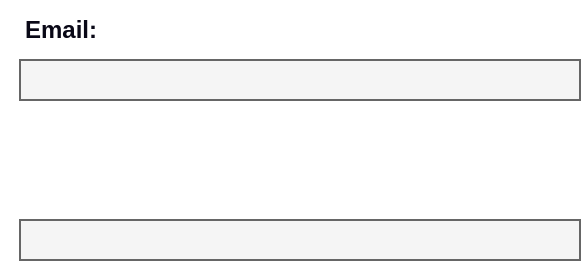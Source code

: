 <mxfile version="24.4.6" type="github">
  <diagram name="Página-1" id="4RcofoAQbTlGlxEZQ2O1">
    <mxGraphModel dx="1194" dy="716" grid="1" gridSize="10" guides="1" tooltips="1" connect="1" arrows="1" fold="1" page="1" pageScale="1" pageWidth="827" pageHeight="1169" background="#ffffff" math="0" shadow="0">
      <root>
        <mxCell id="0" />
        <mxCell id="1" parent="0" />
        <mxCell id="e9N9gPUfizQEqqW7r3Uj-2" value="" style="rounded=0;whiteSpace=wrap;html=1;fillColor=#f5f5f5;fontColor=#333333;strokeColor=#666666;" vertex="1" parent="1">
          <mxGeometry x="260" y="320" width="280" height="20" as="geometry" />
        </mxCell>
        <mxCell id="e9N9gPUfizQEqqW7r3Uj-3" value="" style="rounded=0;whiteSpace=wrap;html=1;fillColor=#f5f5f5;fontColor=#333333;strokeColor=#666666;" vertex="1" parent="1">
          <mxGeometry x="260" y="400" width="280" height="20" as="geometry" />
        </mxCell>
        <mxCell id="e9N9gPUfizQEqqW7r3Uj-7" value="Email:" style="text;html=1;align=center;verticalAlign=middle;resizable=0;points=[];autosize=1;strokeColor=none;fillColor=none;fontStyle=1;fontColor=#090816;" vertex="1" parent="1">
          <mxGeometry x="250" y="290" width="60" height="30" as="geometry" />
        </mxCell>
      </root>
    </mxGraphModel>
  </diagram>
</mxfile>
